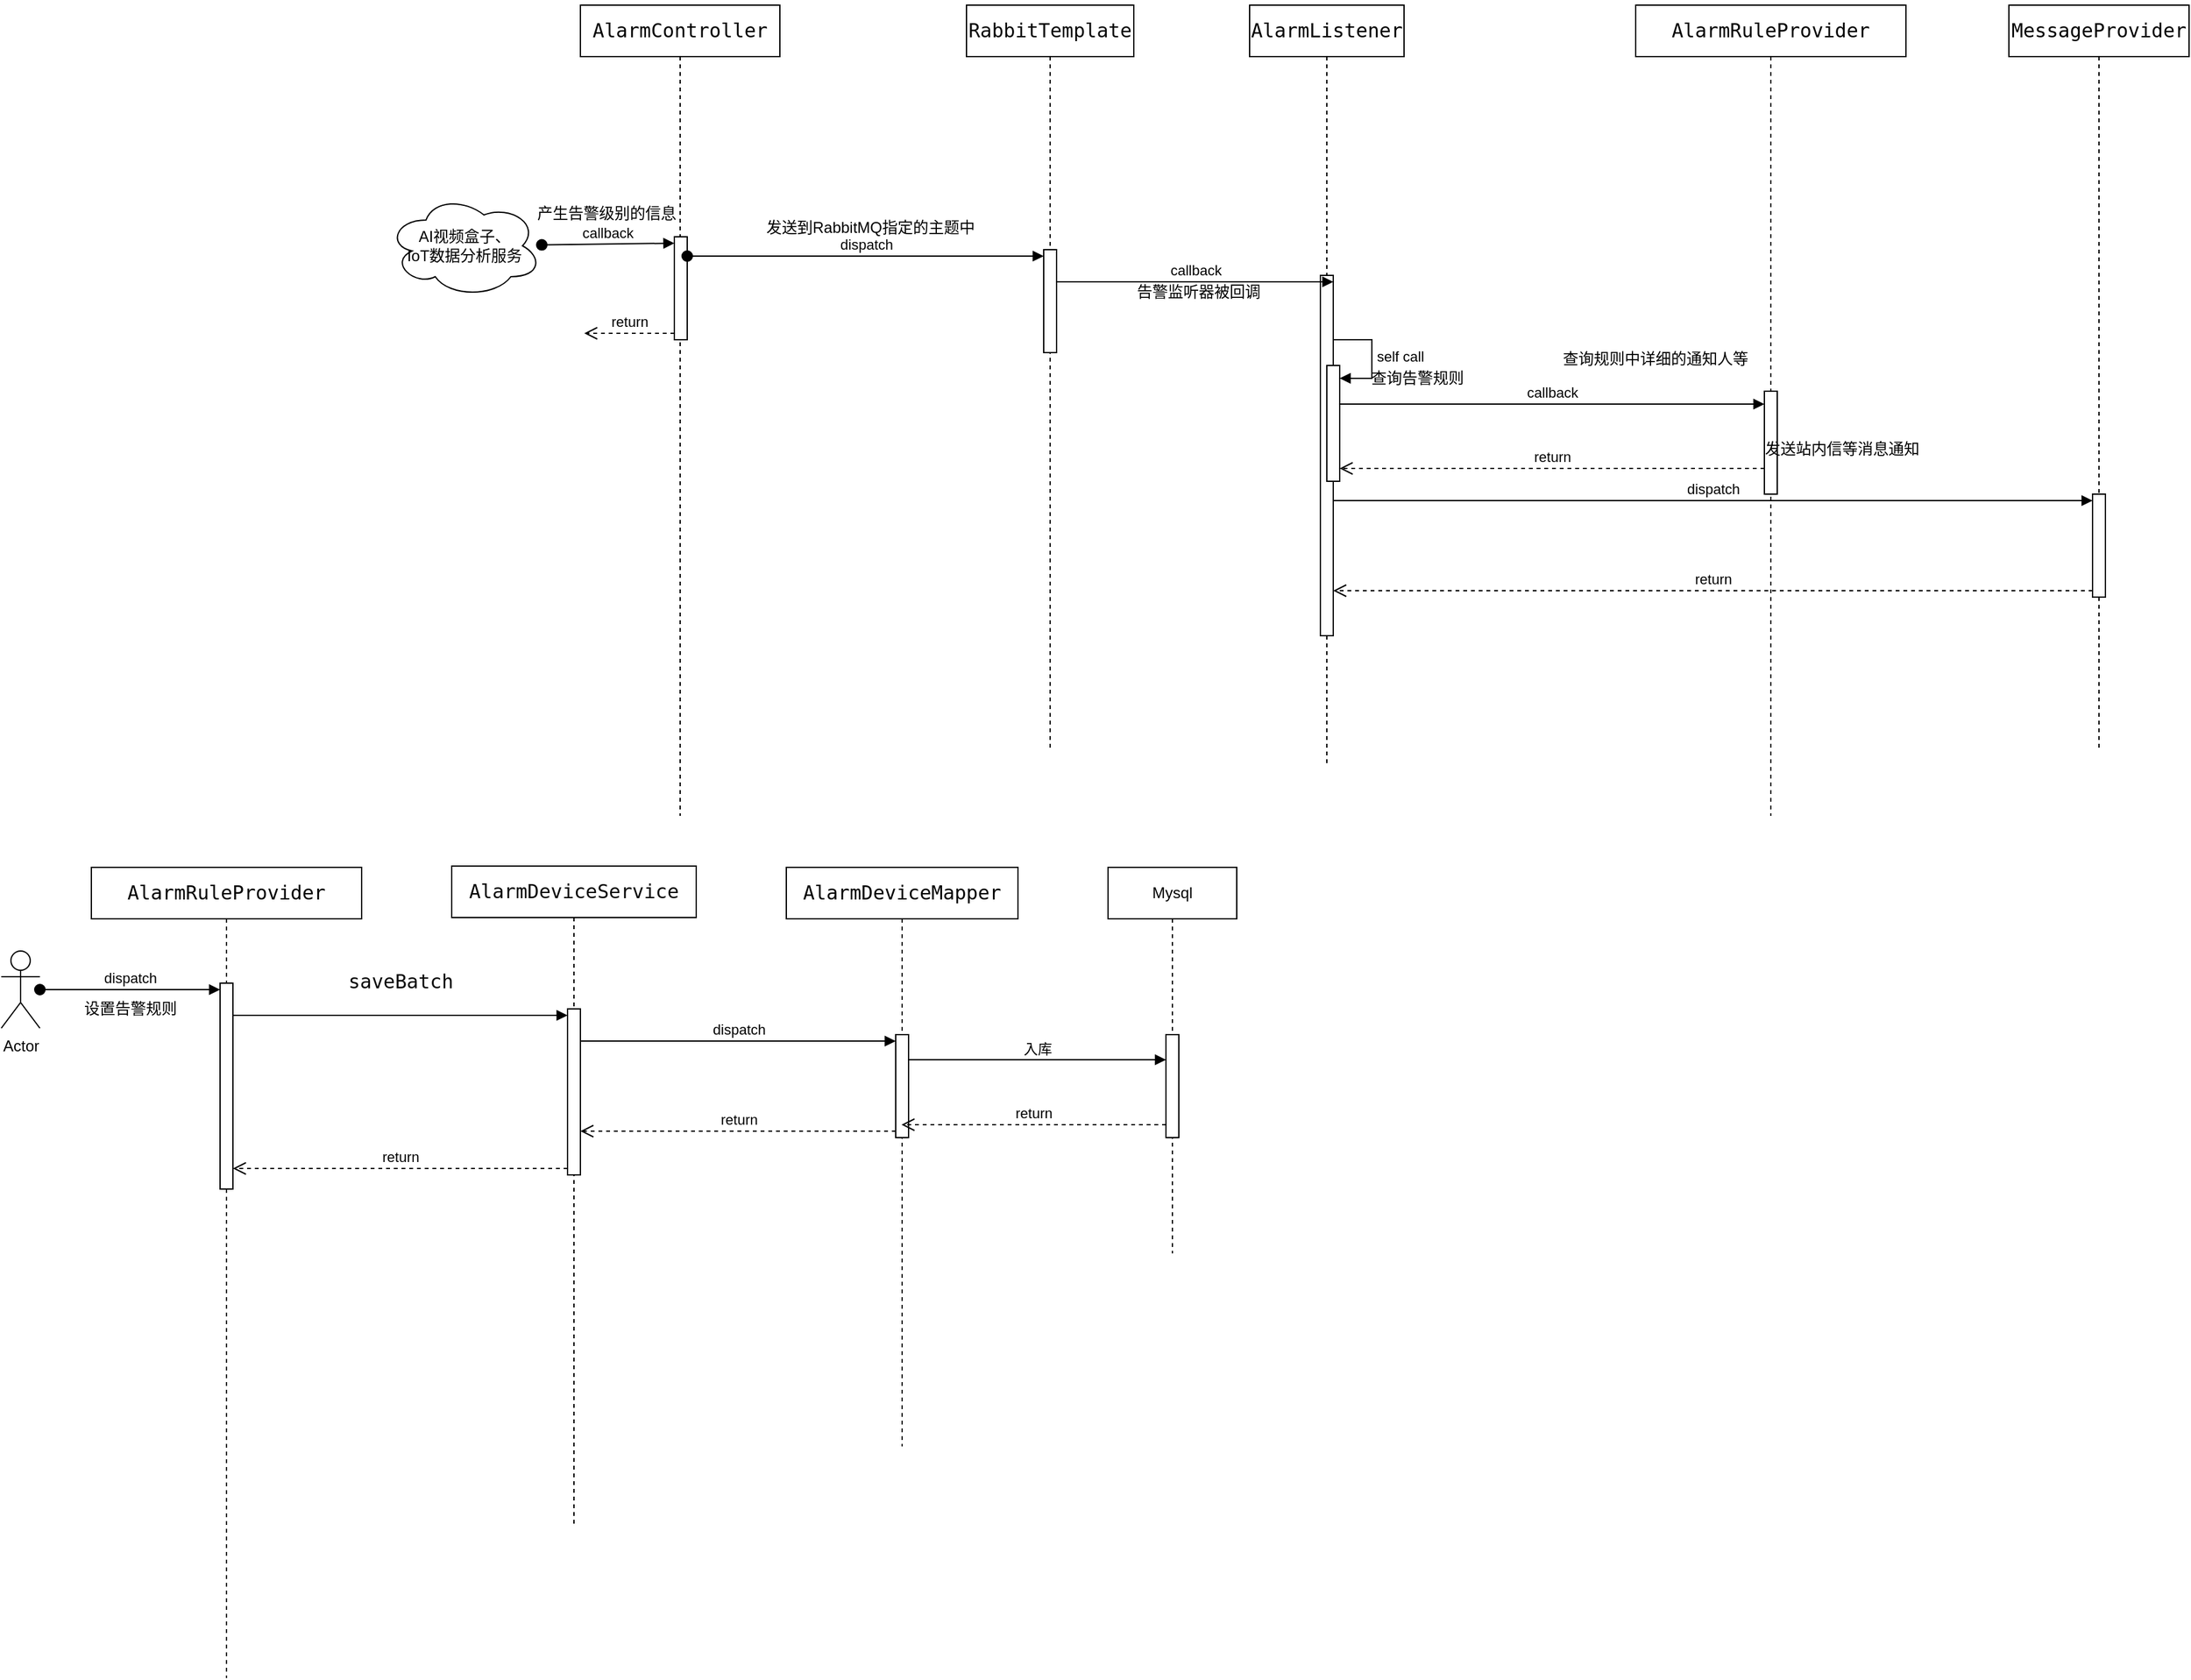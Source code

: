 <mxfile version="24.7.7">
  <diagram name="第 1 页" id="ztbPpMRjMUkY449TbFvW">
    <mxGraphModel dx="2207" dy="761" grid="1" gridSize="10" guides="1" tooltips="1" connect="1" arrows="1" fold="1" page="1" pageScale="1" pageWidth="827" pageHeight="1169" math="0" shadow="0">
      <root>
        <mxCell id="0" />
        <mxCell id="1" parent="0" />
        <mxCell id="vjcirfqu7sG6HN5b0T6v-1" value="&lt;div style=&quot;background-color:#ffffff;color:#080808&quot;&gt;&lt;pre style=&quot;font-family:&#39;JetBrains Mono&#39;,monospace;font-size:11.3pt;&quot;&gt;&lt;span style=&quot;color:#000000;&quot;&gt;AlarmRuleProvider&lt;/span&gt;&lt;/pre&gt;&lt;/div&gt;" style="shape=umlLifeline;perimeter=lifelinePerimeter;whiteSpace=wrap;html=1;container=1;dropTarget=0;collapsible=0;recursiveResize=0;outlineConnect=0;portConstraint=eastwest;newEdgeStyle={&quot;curved&quot;:0,&quot;rounded&quot;:0};" parent="1" vertex="1">
          <mxGeometry x="1210" y="200" width="210" height="630" as="geometry" />
        </mxCell>
        <mxCell id="vjcirfqu7sG6HN5b0T6v-30" value="" style="html=1;points=[[0,0,0,0,5],[0,1,0,0,-5],[1,0,0,0,5],[1,1,0,0,-5]];perimeter=orthogonalPerimeter;outlineConnect=0;targetShapes=umlLifeline;portConstraint=eastwest;newEdgeStyle={&quot;curved&quot;:0,&quot;rounded&quot;:0};" parent="vjcirfqu7sG6HN5b0T6v-1" vertex="1">
          <mxGeometry x="100" y="300" width="10" height="80" as="geometry" />
        </mxCell>
        <mxCell id="vjcirfqu7sG6HN5b0T6v-11" value="&lt;div style=&quot;background-color:#ffffff;color:#080808&quot;&gt;&lt;pre style=&quot;font-family:&#39;JetBrains Mono&#39;,monospace;font-size:11.3pt;&quot;&gt;&lt;span style=&quot;color:#000000;&quot;&gt;AlarmController&lt;/span&gt;&lt;/pre&gt;&lt;/div&gt;" style="shape=umlLifeline;perimeter=lifelinePerimeter;whiteSpace=wrap;html=1;container=1;dropTarget=0;collapsible=0;recursiveResize=0;outlineConnect=0;portConstraint=eastwest;newEdgeStyle={&quot;curved&quot;:0,&quot;rounded&quot;:0};" parent="1" vertex="1">
          <mxGeometry x="390" y="200" width="155" height="630" as="geometry" />
        </mxCell>
        <mxCell id="vjcirfqu7sG6HN5b0T6v-3" value="" style="html=1;points=[[0,0,0,0,5],[0,1,0,0,-5],[1,0,0,0,5],[1,1,0,0,-5]];perimeter=orthogonalPerimeter;outlineConnect=0;targetShapes=umlLifeline;portConstraint=eastwest;newEdgeStyle={&quot;curved&quot;:0,&quot;rounded&quot;:0};" parent="vjcirfqu7sG6HN5b0T6v-11" vertex="1">
          <mxGeometry x="73" y="180" width="10" height="80" as="geometry" />
        </mxCell>
        <mxCell id="vjcirfqu7sG6HN5b0T6v-5" value="return" style="html=1;verticalAlign=bottom;endArrow=open;dashed=1;endSize=8;curved=0;rounded=0;exitX=0;exitY=1;exitDx=0;exitDy=-5;" parent="vjcirfqu7sG6HN5b0T6v-11" source="vjcirfqu7sG6HN5b0T6v-3" edge="1">
          <mxGeometry relative="1" as="geometry">
            <mxPoint x="3" y="255" as="targetPoint" />
          </mxGeometry>
        </mxCell>
        <mxCell id="vjcirfqu7sG6HN5b0T6v-6" value="" style="html=1;points=[[0,0,0,0,5],[0,1,0,0,-5],[1,0,0,0,5],[1,1,0,0,-5]];perimeter=orthogonalPerimeter;outlineConnect=0;targetShapes=umlLifeline;portConstraint=eastwest;newEdgeStyle={&quot;curved&quot;:0,&quot;rounded&quot;:0};" parent="vjcirfqu7sG6HN5b0T6v-11" vertex="1">
          <mxGeometry x="73" y="180" width="10" height="80" as="geometry" />
        </mxCell>
        <mxCell id="vjcirfqu7sG6HN5b0T6v-12" value="AI视频盒子、&lt;div&gt;IoT数据分析服务&lt;/div&gt;" style="ellipse;shape=cloud;whiteSpace=wrap;html=1;" parent="1" vertex="1">
          <mxGeometry x="240" y="347" width="120" height="80" as="geometry" />
        </mxCell>
        <mxCell id="vjcirfqu7sG6HN5b0T6v-7" value="callback" style="html=1;verticalAlign=bottom;startArrow=oval;endArrow=block;startSize=8;curved=0;rounded=0;entryX=0;entryY=0;entryDx=0;entryDy=5;" parent="1" source="vjcirfqu7sG6HN5b0T6v-12" target="vjcirfqu7sG6HN5b0T6v-6" edge="1">
          <mxGeometry relative="1" as="geometry">
            <mxPoint x="393" y="385" as="sourcePoint" />
          </mxGeometry>
        </mxCell>
        <mxCell id="vjcirfqu7sG6HN5b0T6v-13" value="产生告警级别的信息" style="text;html=1;align=center;verticalAlign=middle;resizable=0;points=[];autosize=1;strokeColor=none;fillColor=none;" parent="1" vertex="1">
          <mxGeometry x="345" y="347" width="130" height="30" as="geometry" />
        </mxCell>
        <mxCell id="vjcirfqu7sG6HN5b0T6v-14" value="&lt;div style=&quot;background-color:#ffffff;color:#080808&quot;&gt;&lt;pre style=&quot;font-family:&#39;JetBrains Mono&#39;,monospace;font-size:11.3pt;&quot;&gt;RabbitTemplate&lt;/pre&gt;&lt;/div&gt;" style="shape=umlLifeline;perimeter=lifelinePerimeter;whiteSpace=wrap;html=1;container=1;dropTarget=0;collapsible=0;recursiveResize=0;outlineConnect=0;portConstraint=eastwest;newEdgeStyle={&quot;curved&quot;:0,&quot;rounded&quot;:0};" parent="1" vertex="1">
          <mxGeometry x="690" y="200" width="130" height="580" as="geometry" />
        </mxCell>
        <mxCell id="vjcirfqu7sG6HN5b0T6v-18" value="" style="html=1;points=[[0,0,0,0,5],[0,1,0,0,-5],[1,0,0,0,5],[1,1,0,0,-5]];perimeter=orthogonalPerimeter;outlineConnect=0;targetShapes=umlLifeline;portConstraint=eastwest;newEdgeStyle={&quot;curved&quot;:0,&quot;rounded&quot;:0};" parent="vjcirfqu7sG6HN5b0T6v-14" vertex="1">
          <mxGeometry x="60" y="190" width="10" height="80" as="geometry" />
        </mxCell>
        <mxCell id="vjcirfqu7sG6HN5b0T6v-19" value="dispatch" style="html=1;verticalAlign=bottom;startArrow=oval;endArrow=block;startSize=8;curved=0;rounded=0;entryX=0;entryY=0;entryDx=0;entryDy=5;" parent="1" source="vjcirfqu7sG6HN5b0T6v-6" target="vjcirfqu7sG6HN5b0T6v-18" edge="1">
          <mxGeometry relative="1" as="geometry">
            <mxPoint x="680" y="415" as="sourcePoint" />
          </mxGeometry>
        </mxCell>
        <mxCell id="vjcirfqu7sG6HN5b0T6v-20" value="发送到RabbitMQ指定的主题中" style="text;html=1;align=center;verticalAlign=middle;resizable=0;points=[];autosize=1;strokeColor=none;fillColor=none;" parent="1" vertex="1">
          <mxGeometry x="520" y="358" width="190" height="30" as="geometry" />
        </mxCell>
        <mxCell id="vjcirfqu7sG6HN5b0T6v-21" value="&lt;div style=&quot;background-color:#ffffff;color:#080808&quot;&gt;&lt;pre style=&quot;font-family:&#39;JetBrains Mono&#39;,monospace;font-size:11.3pt;&quot;&gt;&lt;span style=&quot;color:#000000;&quot;&gt;AlarmListener&lt;/span&gt;&lt;/pre&gt;&lt;/div&gt;" style="shape=umlLifeline;perimeter=lifelinePerimeter;whiteSpace=wrap;html=1;container=1;dropTarget=0;collapsible=0;recursiveResize=0;outlineConnect=0;portConstraint=eastwest;newEdgeStyle={&quot;curved&quot;:0,&quot;rounded&quot;:0};" parent="1" vertex="1">
          <mxGeometry x="910" y="200" width="120" height="590" as="geometry" />
        </mxCell>
        <mxCell id="vjcirfqu7sG6HN5b0T6v-22" value="" style="html=1;points=[[0,0,0,0,5],[0,1,0,0,-5],[1,0,0,0,5],[1,1,0,0,-5]];perimeter=orthogonalPerimeter;outlineConnect=0;targetShapes=umlLifeline;portConstraint=eastwest;newEdgeStyle={&quot;curved&quot;:0,&quot;rounded&quot;:0};" parent="vjcirfqu7sG6HN5b0T6v-21" vertex="1">
          <mxGeometry x="55" y="210" width="10" height="280" as="geometry" />
        </mxCell>
        <mxCell id="vjcirfqu7sG6HN5b0T6v-27" value="" style="html=1;points=[[0,0,0,0,5],[0,1,0,0,-5],[1,0,0,0,5],[1,1,0,0,-5]];perimeter=orthogonalPerimeter;outlineConnect=0;targetShapes=umlLifeline;portConstraint=eastwest;newEdgeStyle={&quot;curved&quot;:0,&quot;rounded&quot;:0};" parent="vjcirfqu7sG6HN5b0T6v-21" vertex="1">
          <mxGeometry x="60" y="280" width="10" height="90" as="geometry" />
        </mxCell>
        <mxCell id="vjcirfqu7sG6HN5b0T6v-28" value="self call" style="html=1;align=left;spacingLeft=2;endArrow=block;rounded=0;edgeStyle=orthogonalEdgeStyle;curved=0;rounded=0;" parent="vjcirfqu7sG6HN5b0T6v-21" target="vjcirfqu7sG6HN5b0T6v-27" edge="1">
          <mxGeometry relative="1" as="geometry">
            <mxPoint x="65" y="260" as="sourcePoint" />
            <Array as="points">
              <mxPoint x="95" y="290" />
            </Array>
          </mxGeometry>
        </mxCell>
        <mxCell id="vjcirfqu7sG6HN5b0T6v-23" value="callback" style="html=1;verticalAlign=bottom;endArrow=block;curved=0;rounded=0;entryX=1;entryY=0;entryDx=0;entryDy=5;" parent="1" source="vjcirfqu7sG6HN5b0T6v-18" target="vjcirfqu7sG6HN5b0T6v-22" edge="1">
          <mxGeometry relative="1" as="geometry">
            <mxPoint x="965" y="410" as="sourcePoint" />
          </mxGeometry>
        </mxCell>
        <mxCell id="vjcirfqu7sG6HN5b0T6v-26" value="告警监听器被回调" style="text;html=1;align=center;verticalAlign=middle;resizable=0;points=[];autosize=1;strokeColor=none;fillColor=none;" parent="1" vertex="1">
          <mxGeometry x="810" y="408" width="120" height="30" as="geometry" />
        </mxCell>
        <mxCell id="vjcirfqu7sG6HN5b0T6v-29" value="查询告警规则" style="text;html=1;align=center;verticalAlign=middle;resizable=0;points=[];autosize=1;strokeColor=none;fillColor=none;" parent="1" vertex="1">
          <mxGeometry x="990" y="475" width="100" height="30" as="geometry" />
        </mxCell>
        <mxCell id="vjcirfqu7sG6HN5b0T6v-31" value="callback" style="html=1;verticalAlign=bottom;endArrow=block;curved=0;rounded=0;" parent="1" edge="1">
          <mxGeometry relative="1" as="geometry">
            <mxPoint x="980" y="510" as="sourcePoint" />
            <mxPoint x="1310" y="510" as="targetPoint" />
          </mxGeometry>
        </mxCell>
        <mxCell id="vjcirfqu7sG6HN5b0T6v-32" value="return" style="html=1;verticalAlign=bottom;endArrow=open;dashed=1;endSize=8;curved=0;rounded=0;" parent="1" edge="1">
          <mxGeometry relative="1" as="geometry">
            <mxPoint x="980" y="560" as="targetPoint" />
            <mxPoint x="1310" y="560" as="sourcePoint" />
          </mxGeometry>
        </mxCell>
        <mxCell id="vjcirfqu7sG6HN5b0T6v-33" value="查询规则中详细的通知人等" style="text;html=1;align=center;verticalAlign=middle;resizable=0;points=[];autosize=1;strokeColor=none;fillColor=none;" parent="1" vertex="1">
          <mxGeometry x="1140" y="460" width="170" height="30" as="geometry" />
        </mxCell>
        <mxCell id="vjcirfqu7sG6HN5b0T6v-34" value="&lt;div style=&quot;background-color:#ffffff;color:#080808&quot;&gt;&lt;pre style=&quot;font-family:&#39;JetBrains Mono&#39;,monospace;font-size:11.3pt;&quot;&gt;&lt;span style=&quot;color:#000000;&quot;&gt;MessageProvider&lt;/span&gt;&lt;/pre&gt;&lt;/div&gt;" style="shape=umlLifeline;perimeter=lifelinePerimeter;whiteSpace=wrap;html=1;container=1;dropTarget=0;collapsible=0;recursiveResize=0;outlineConnect=0;portConstraint=eastwest;newEdgeStyle={&quot;curved&quot;:0,&quot;rounded&quot;:0};" parent="1" vertex="1">
          <mxGeometry x="1500" y="200" width="140" height="580" as="geometry" />
        </mxCell>
        <mxCell id="vjcirfqu7sG6HN5b0T6v-35" value="" style="html=1;points=[[0,0,0,0,5],[0,1,0,0,-5],[1,0,0,0,5],[1,1,0,0,-5]];perimeter=orthogonalPerimeter;outlineConnect=0;targetShapes=umlLifeline;portConstraint=eastwest;newEdgeStyle={&quot;curved&quot;:0,&quot;rounded&quot;:0};" parent="vjcirfqu7sG6HN5b0T6v-34" vertex="1">
          <mxGeometry x="65" y="380" width="10" height="80" as="geometry" />
        </mxCell>
        <mxCell id="vjcirfqu7sG6HN5b0T6v-36" value="dispatch" style="html=1;verticalAlign=bottom;endArrow=block;curved=0;rounded=0;entryX=0;entryY=0;entryDx=0;entryDy=5;" parent="1" source="vjcirfqu7sG6HN5b0T6v-22" target="vjcirfqu7sG6HN5b0T6v-35" edge="1">
          <mxGeometry relative="1" as="geometry">
            <mxPoint x="1115" y="585" as="sourcePoint" />
          </mxGeometry>
        </mxCell>
        <mxCell id="vjcirfqu7sG6HN5b0T6v-37" value="return" style="html=1;verticalAlign=bottom;endArrow=open;dashed=1;endSize=8;curved=0;rounded=0;exitX=0;exitY=1;exitDx=0;exitDy=-5;" parent="1" source="vjcirfqu7sG6HN5b0T6v-35" target="vjcirfqu7sG6HN5b0T6v-22" edge="1">
          <mxGeometry relative="1" as="geometry">
            <mxPoint x="1115" y="655" as="targetPoint" />
          </mxGeometry>
        </mxCell>
        <mxCell id="vjcirfqu7sG6HN5b0T6v-38" value="发送站内信等消息通知" style="text;html=1;align=center;verticalAlign=middle;resizable=0;points=[];autosize=1;strokeColor=none;fillColor=none;" parent="1" vertex="1">
          <mxGeometry x="1300" y="530" width="140" height="30" as="geometry" />
        </mxCell>
        <mxCell id="VUypHfWhMM7Zp2XZqRz_-1" value="&lt;div style=&quot;background-color:#ffffff;color:#080808&quot;&gt;&lt;pre style=&quot;font-family:&#39;JetBrains Mono&#39;,monospace;font-size:11.3pt;&quot;&gt;&lt;span style=&quot;color:#000000;&quot;&gt;AlarmRuleProvider&lt;/span&gt;&lt;/pre&gt;&lt;/div&gt;" style="shape=umlLifeline;perimeter=lifelinePerimeter;whiteSpace=wrap;html=1;container=1;dropTarget=0;collapsible=0;recursiveResize=0;outlineConnect=0;portConstraint=eastwest;newEdgeStyle={&quot;curved&quot;:0,&quot;rounded&quot;:0};" vertex="1" parent="1">
          <mxGeometry x="10" y="870" width="210" height="630" as="geometry" />
        </mxCell>
        <mxCell id="VUypHfWhMM7Zp2XZqRz_-2" value="" style="html=1;points=[[0,0,0,0,5],[0,1,0,0,-5],[1,0,0,0,5],[1,1,0,0,-5]];perimeter=orthogonalPerimeter;outlineConnect=0;targetShapes=umlLifeline;portConstraint=eastwest;newEdgeStyle={&quot;curved&quot;:0,&quot;rounded&quot;:0};" vertex="1" parent="VUypHfWhMM7Zp2XZqRz_-1">
          <mxGeometry x="100" y="90" width="10" height="160" as="geometry" />
        </mxCell>
        <mxCell id="VUypHfWhMM7Zp2XZqRz_-4" value="Actor" style="shape=umlActor;verticalLabelPosition=bottom;verticalAlign=top;html=1;" vertex="1" parent="1">
          <mxGeometry x="-60" y="935" width="30" height="60" as="geometry" />
        </mxCell>
        <mxCell id="VUypHfWhMM7Zp2XZqRz_-5" value="dispatch" style="html=1;verticalAlign=bottom;startArrow=oval;endArrow=block;startSize=8;curved=0;rounded=0;entryX=0;entryY=0;entryDx=0;entryDy=5;" edge="1" parent="1" source="VUypHfWhMM7Zp2XZqRz_-4" target="VUypHfWhMM7Zp2XZqRz_-2">
          <mxGeometry relative="1" as="geometry">
            <mxPoint x="40" y="965" as="sourcePoint" />
          </mxGeometry>
        </mxCell>
        <mxCell id="VUypHfWhMM7Zp2XZqRz_-6" value="设置告警规则" style="text;html=1;align=center;verticalAlign=middle;resizable=0;points=[];autosize=1;strokeColor=none;fillColor=none;" vertex="1" parent="1">
          <mxGeometry x="-10" y="965" width="100" height="30" as="geometry" />
        </mxCell>
        <mxCell id="VUypHfWhMM7Zp2XZqRz_-7" value="&lt;div style=&quot;background-color:#ffffff;color:#080808&quot;&gt;&lt;pre style=&quot;font-family:&#39;JetBrains Mono&#39;,monospace;font-size:11.3pt;&quot;&gt;AlarmDeviceService&lt;/pre&gt;&lt;/div&gt;" style="shape=umlLifeline;perimeter=lifelinePerimeter;whiteSpace=wrap;html=1;container=1;dropTarget=0;collapsible=0;recursiveResize=0;outlineConnect=0;portConstraint=eastwest;newEdgeStyle={&quot;curved&quot;:0,&quot;rounded&quot;:0};" vertex="1" parent="1">
          <mxGeometry x="290" y="869" width="190" height="511" as="geometry" />
        </mxCell>
        <mxCell id="VUypHfWhMM7Zp2XZqRz_-8" value="" style="html=1;points=[[0,0,0,0,5],[0,1,0,0,-5],[1,0,0,0,5],[1,1,0,0,-5]];perimeter=orthogonalPerimeter;outlineConnect=0;targetShapes=umlLifeline;portConstraint=eastwest;newEdgeStyle={&quot;curved&quot;:0,&quot;rounded&quot;:0};" vertex="1" parent="VUypHfWhMM7Zp2XZqRz_-7">
          <mxGeometry x="90" y="111" width="10" height="129" as="geometry" />
        </mxCell>
        <mxCell id="VUypHfWhMM7Zp2XZqRz_-9" value="&lt;div style=&quot;color: rgb(8, 8, 8);&quot;&gt;&lt;pre style=&quot;font-family:&#39;JetBrains Mono&#39;,monospace;font-size:11.3pt;&quot;&gt;saveBatch&lt;/pre&gt;&lt;/div&gt;" style="html=1;verticalAlign=bottom;endArrow=block;curved=0;rounded=0;entryX=0;entryY=0;entryDx=0;entryDy=5;" edge="1" target="VUypHfWhMM7Zp2XZqRz_-8" parent="1" source="VUypHfWhMM7Zp2XZqRz_-2">
          <mxGeometry relative="1" as="geometry">
            <mxPoint x="310" y="985" as="sourcePoint" />
          </mxGeometry>
        </mxCell>
        <mxCell id="VUypHfWhMM7Zp2XZqRz_-10" value="return" style="html=1;verticalAlign=bottom;endArrow=open;dashed=1;endSize=8;curved=0;rounded=0;exitX=0;exitY=1;exitDx=0;exitDy=-5;" edge="1" source="VUypHfWhMM7Zp2XZqRz_-8" parent="1" target="VUypHfWhMM7Zp2XZqRz_-2">
          <mxGeometry relative="1" as="geometry">
            <mxPoint x="310" y="1055" as="targetPoint" />
          </mxGeometry>
        </mxCell>
        <mxCell id="VUypHfWhMM7Zp2XZqRz_-12" value="&lt;div style=&quot;background-color:#ffffff;color:#080808&quot;&gt;&lt;pre style=&quot;font-family:&#39;JetBrains Mono&#39;,monospace;font-size:11.3pt;&quot;&gt;&lt;span style=&quot;color:#000000;&quot;&gt;AlarmDeviceMapper&lt;/span&gt;&lt;/pre&gt;&lt;/div&gt;" style="shape=umlLifeline;perimeter=lifelinePerimeter;whiteSpace=wrap;html=1;container=1;dropTarget=0;collapsible=0;recursiveResize=0;outlineConnect=0;portConstraint=eastwest;newEdgeStyle={&quot;curved&quot;:0,&quot;rounded&quot;:0};" vertex="1" parent="1">
          <mxGeometry x="550" y="870" width="180" height="450" as="geometry" />
        </mxCell>
        <mxCell id="VUypHfWhMM7Zp2XZqRz_-13" value="" style="html=1;points=[[0,0,0,0,5],[0,1,0,0,-5],[1,0,0,0,5],[1,1,0,0,-5]];perimeter=orthogonalPerimeter;outlineConnect=0;targetShapes=umlLifeline;portConstraint=eastwest;newEdgeStyle={&quot;curved&quot;:0,&quot;rounded&quot;:0};" vertex="1" parent="VUypHfWhMM7Zp2XZqRz_-12">
          <mxGeometry x="85" y="130" width="10" height="80" as="geometry" />
        </mxCell>
        <mxCell id="VUypHfWhMM7Zp2XZqRz_-14" value="dispatch" style="html=1;verticalAlign=bottom;endArrow=block;curved=0;rounded=0;entryX=0;entryY=0;entryDx=0;entryDy=5;" edge="1" target="VUypHfWhMM7Zp2XZqRz_-13" parent="1" source="VUypHfWhMM7Zp2XZqRz_-8">
          <mxGeometry relative="1" as="geometry">
            <mxPoint x="645" y="1005" as="sourcePoint" />
          </mxGeometry>
        </mxCell>
        <mxCell id="VUypHfWhMM7Zp2XZqRz_-15" value="return" style="html=1;verticalAlign=bottom;endArrow=open;dashed=1;endSize=8;curved=0;rounded=0;exitX=0;exitY=1;exitDx=0;exitDy=-5;" edge="1" source="VUypHfWhMM7Zp2XZqRz_-13" parent="1" target="VUypHfWhMM7Zp2XZqRz_-8">
          <mxGeometry relative="1" as="geometry">
            <mxPoint x="645" y="1075" as="targetPoint" />
          </mxGeometry>
        </mxCell>
        <mxCell id="VUypHfWhMM7Zp2XZqRz_-16" value="Mysql" style="shape=umlLifeline;whiteSpace=wrap;html=1;container=1;dropTarget=0;collapsible=0;recursiveResize=0;outlineConnect=0;portConstraint=eastwest;newEdgeStyle={&quot;curved&quot;:0,&quot;rounded&quot;:0};points=[[0,0,0,0,5],[0,1,0,0,-5],[1,0,0,0,5],[1,1,0,0,-5]];perimeter=rectanglePerimeter;targetShapes=umlLifeline;participant=label;" vertex="1" parent="1">
          <mxGeometry x="800" y="870" width="100" height="300" as="geometry" />
        </mxCell>
        <mxCell id="VUypHfWhMM7Zp2XZqRz_-17" value="" style="html=1;points=[[0,0,0,0,5],[0,1,0,0,-5],[1,0,0,0,5],[1,1,0,0,-5]];perimeter=orthogonalPerimeter;outlineConnect=0;targetShapes=umlLifeline;portConstraint=eastwest;newEdgeStyle={&quot;curved&quot;:0,&quot;rounded&quot;:0};" vertex="1" parent="VUypHfWhMM7Zp2XZqRz_-16">
          <mxGeometry x="45" y="130" width="10" height="80" as="geometry" />
        </mxCell>
        <mxCell id="VUypHfWhMM7Zp2XZqRz_-18" value="入库" style="html=1;verticalAlign=bottom;endArrow=block;curved=0;rounded=0;entryX=0;entryY=0;entryDx=0;entryDy=5;" edge="1" parent="1">
          <mxGeometry relative="1" as="geometry">
            <mxPoint x="645" y="1019.5" as="sourcePoint" />
            <mxPoint x="845" y="1019.5" as="targetPoint" />
          </mxGeometry>
        </mxCell>
        <mxCell id="VUypHfWhMM7Zp2XZqRz_-19" value="return" style="html=1;verticalAlign=bottom;endArrow=open;dashed=1;endSize=8;curved=0;rounded=0;exitX=0;exitY=1;exitDx=0;exitDy=-5;" edge="1" parent="1">
          <mxGeometry relative="1" as="geometry">
            <mxPoint x="639.5" y="1070" as="targetPoint" />
            <mxPoint x="845" y="1070" as="sourcePoint" />
          </mxGeometry>
        </mxCell>
      </root>
    </mxGraphModel>
  </diagram>
</mxfile>
